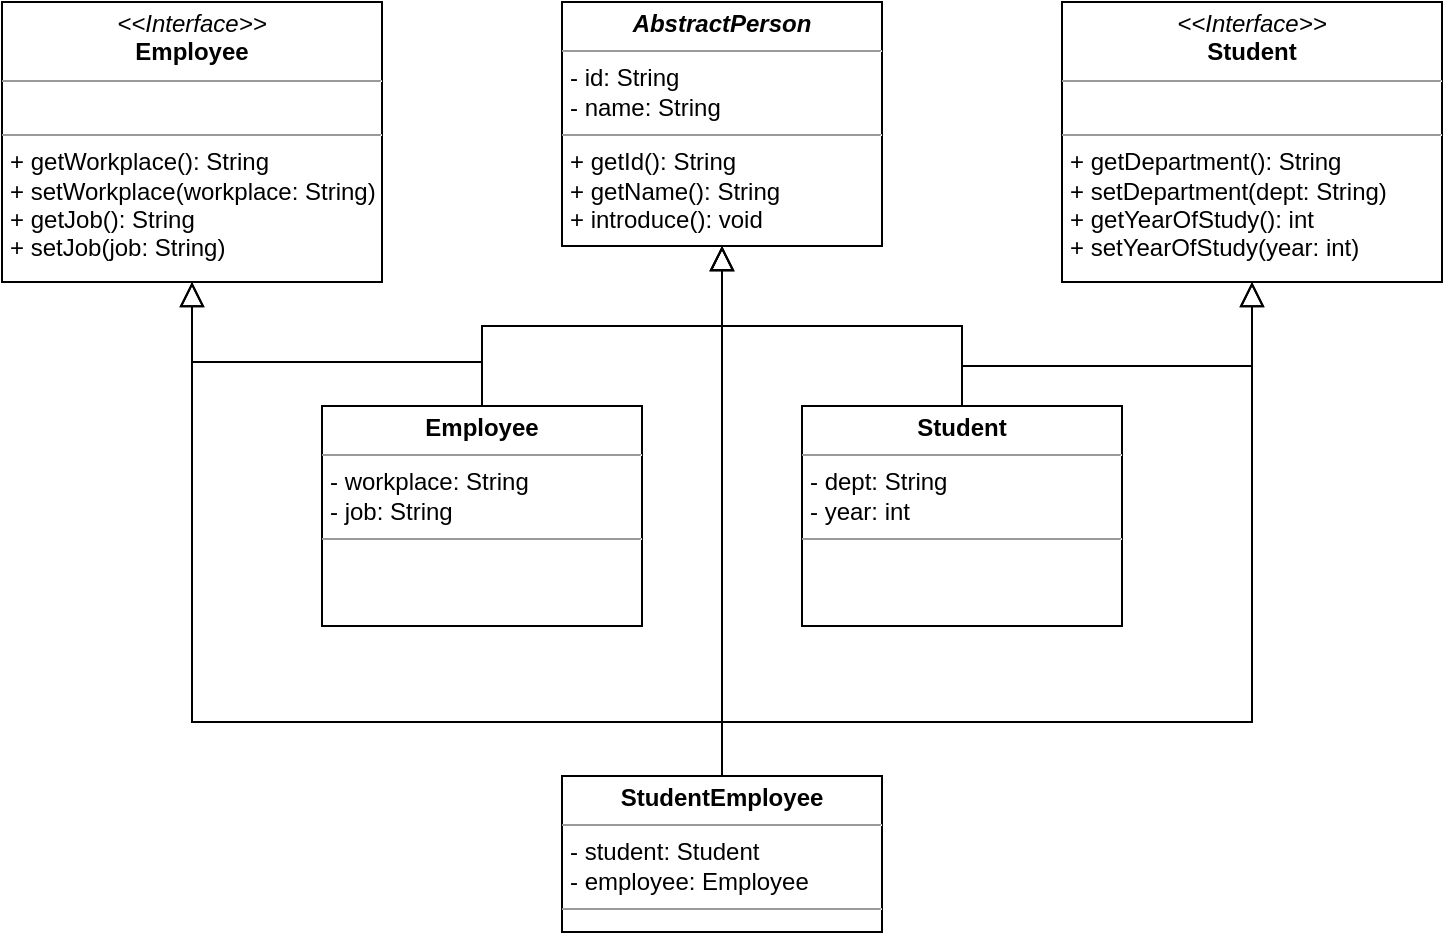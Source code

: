 <mxfile version="13.0.1" type="device"><diagram id="C5RBs43oDa-KdzZeNtuy" name="Page-1"><mxGraphModel dx="1291" dy="592" grid="1" gridSize="10" guides="1" tooltips="1" connect="1" arrows="1" fold="1" page="1" pageScale="1" pageWidth="827" pageHeight="1169" math="0" shadow="0"><root><mxCell id="WIyWlLk6GJQsqaUBKTNV-0"/><mxCell id="WIyWlLk6GJQsqaUBKTNV-1" parent="WIyWlLk6GJQsqaUBKTNV-0"/><mxCell id="zkfFHV4jXpPFQw0GAbJ--12" value="" style="endArrow=block;endSize=10;endFill=0;shadow=0;strokeWidth=1;rounded=0;edgeStyle=elbowEdgeStyle;elbow=vertical;entryX=0.5;entryY=1;entryDx=0;entryDy=0;exitX=0.5;exitY=0;exitDx=0;exitDy=0;" parent="WIyWlLk6GJQsqaUBKTNV-1" source="gMh-0B4LjTLEWLNNh64F-3" target="gMh-0B4LjTLEWLNNh64F-2" edge="1"><mxGeometry width="160" relative="1" as="geometry"><mxPoint x="290" y="362" as="sourcePoint"/><mxPoint x="460" y="260" as="targetPoint"/></mxGeometry></mxCell><mxCell id="zkfFHV4jXpPFQw0GAbJ--16" value="" style="endArrow=block;endSize=10;endFill=0;shadow=0;strokeWidth=1;rounded=0;edgeStyle=elbowEdgeStyle;elbow=vertical;entryX=0.5;entryY=1;entryDx=0;entryDy=0;exitX=0.5;exitY=0;exitDx=0;exitDy=0;" parent="WIyWlLk6GJQsqaUBKTNV-1" source="gMh-0B4LjTLEWLNNh64F-4" target="gMh-0B4LjTLEWLNNh64F-2" edge="1"><mxGeometry width="160" relative="1" as="geometry"><mxPoint x="570" y="362" as="sourcePoint"/><mxPoint x="460" y="260" as="targetPoint"/></mxGeometry></mxCell><mxCell id="gMh-0B4LjTLEWLNNh64F-1" value="&lt;p style=&quot;margin: 0px ; margin-top: 4px ; text-align: center&quot;&gt;&lt;i&gt;&amp;lt;&amp;lt;Interface&amp;gt;&amp;gt;&lt;/i&gt;&lt;br&gt;&lt;b&gt;Student&lt;/b&gt;&lt;/p&gt;&lt;hr size=&quot;1&quot;&gt;&lt;p style=&quot;margin: 0px ; margin-left: 4px&quot;&gt;&lt;br&gt;&lt;/p&gt;&lt;hr size=&quot;1&quot;&gt;&lt;p style=&quot;margin: 0px ; margin-left: 4px&quot;&gt;+ getDepartment(): String&lt;/p&gt;&lt;p style=&quot;margin: 0px ; margin-left: 4px&quot;&gt;+ setDepartment(dept: String)&lt;br&gt;+ getYearOfStudy(): int&lt;/p&gt;&lt;p style=&quot;margin: 0px ; margin-left: 4px&quot;&gt;+ setYearOfStudy(year: int)&lt;/p&gt;" style="verticalAlign=top;align=left;overflow=fill;fontSize=12;fontFamily=Helvetica;html=1;" vertex="1" parent="WIyWlLk6GJQsqaUBKTNV-1"><mxGeometry x="570" y="120" width="190" height="140" as="geometry"/></mxCell><mxCell id="gMh-0B4LjTLEWLNNh64F-2" value="&lt;p style=&quot;margin: 0px ; margin-top: 4px ; text-align: center&quot;&gt;&lt;span style=&quot;font-style: italic&quot;&gt;&lt;b&gt;AbstractPerson&lt;/b&gt;&lt;/span&gt;&lt;br&gt;&lt;/p&gt;&lt;hr size=&quot;1&quot;&gt;&lt;p style=&quot;margin: 0px ; margin-left: 4px&quot;&gt;- id: String&lt;br&gt;&lt;/p&gt;&lt;p style=&quot;margin: 0px ; margin-left: 4px&quot;&gt;- name: String&lt;/p&gt;&lt;hr size=&quot;1&quot;&gt;&lt;p style=&quot;margin: 0px ; margin-left: 4px&quot;&gt;+ getId(): String&lt;br&gt;&lt;/p&gt;&lt;p style=&quot;margin: 0px ; margin-left: 4px&quot;&gt;+ getName(): String&lt;br&gt;&lt;/p&gt;&lt;p style=&quot;margin: 0px ; margin-left: 4px&quot;&gt;+ introduce(): void&lt;/p&gt;" style="verticalAlign=top;align=left;overflow=fill;fontSize=12;fontFamily=Helvetica;html=1;" vertex="1" parent="WIyWlLk6GJQsqaUBKTNV-1"><mxGeometry x="320" y="120" width="160" height="122" as="geometry"/></mxCell><mxCell id="gMh-0B4LjTLEWLNNh64F-3" value="&lt;p style=&quot;margin: 0px ; margin-top: 4px ; text-align: center&quot;&gt;&lt;b&gt;Employee&lt;/b&gt;&lt;/p&gt;&lt;hr size=&quot;1&quot;&gt;&lt;p style=&quot;margin: 0px ; margin-left: 4px&quot;&gt;- workplace: String&lt;/p&gt;&lt;p style=&quot;margin: 0px ; margin-left: 4px&quot;&gt;- job: String&lt;/p&gt;&lt;hr size=&quot;1&quot;&gt;&lt;p style=&quot;margin: 0px ; margin-left: 4px&quot;&gt;&lt;br&gt;&lt;/p&gt;" style="verticalAlign=top;align=left;overflow=fill;fontSize=12;fontFamily=Helvetica;html=1;" vertex="1" parent="WIyWlLk6GJQsqaUBKTNV-1"><mxGeometry x="200" y="322" width="160" height="110" as="geometry"/></mxCell><mxCell id="gMh-0B4LjTLEWLNNh64F-4" value="&lt;p style=&quot;margin: 0px ; margin-top: 4px ; text-align: center&quot;&gt;&lt;b&gt;Student&lt;/b&gt;&lt;/p&gt;&lt;hr size=&quot;1&quot;&gt;&lt;p style=&quot;margin: 0px ; margin-left: 4px&quot;&gt;- dept: String&lt;/p&gt;&lt;p style=&quot;margin: 0px ; margin-left: 4px&quot;&gt;- year: int&lt;/p&gt;&lt;hr size=&quot;1&quot;&gt;&lt;p style=&quot;margin: 0px ; margin-left: 4px&quot;&gt;&lt;br&gt;&lt;/p&gt;" style="verticalAlign=top;align=left;overflow=fill;fontSize=12;fontFamily=Helvetica;html=1;" vertex="1" parent="WIyWlLk6GJQsqaUBKTNV-1"><mxGeometry x="440" y="322" width="160" height="110" as="geometry"/></mxCell><mxCell id="gMh-0B4LjTLEWLNNh64F-5" value="" style="endArrow=block;endSize=10;endFill=0;shadow=0;strokeWidth=1;rounded=0;edgeStyle=elbowEdgeStyle;elbow=vertical;entryX=0.5;entryY=1;entryDx=0;entryDy=0;exitX=0.5;exitY=0;exitDx=0;exitDy=0;" edge="1" parent="WIyWlLk6GJQsqaUBKTNV-1" source="gMh-0B4LjTLEWLNNh64F-4" target="gMh-0B4LjTLEWLNNh64F-1"><mxGeometry width="160" relative="1" as="geometry"><mxPoint x="500" y="332" as="sourcePoint"/><mxPoint x="410" y="252" as="targetPoint"/><Array as="points"><mxPoint x="550" y="302"/><mxPoint x="550" y="282"/></Array></mxGeometry></mxCell><mxCell id="gMh-0B4LjTLEWLNNh64F-6" value="&lt;p style=&quot;margin: 0px ; margin-top: 4px ; text-align: center&quot;&gt;&lt;b&gt;StudentEmployee&lt;/b&gt;&lt;/p&gt;&lt;hr size=&quot;1&quot;&gt;&lt;p style=&quot;margin: 0px 0px 0px 4px&quot;&gt;- student: Student&lt;/p&gt;&lt;p style=&quot;margin: 0px 0px 0px 4px&quot;&gt;- employee: Employee&lt;/p&gt;&lt;hr size=&quot;1&quot;&gt;&lt;p style=&quot;margin: 0px ; margin-left: 4px&quot;&gt;&lt;br&gt;&lt;/p&gt;" style="verticalAlign=top;align=left;overflow=fill;fontSize=12;fontFamily=Helvetica;html=1;" vertex="1" parent="WIyWlLk6GJQsqaUBKTNV-1"><mxGeometry x="320" y="507" width="160" height="78" as="geometry"/></mxCell><mxCell id="gMh-0B4LjTLEWLNNh64F-7" value="" style="endArrow=block;endSize=10;endFill=0;shadow=0;strokeWidth=1;rounded=0;edgeStyle=elbowEdgeStyle;elbow=vertical;entryX=0.5;entryY=1;entryDx=0;entryDy=0;exitX=0.5;exitY=0;exitDx=0;exitDy=0;" edge="1" parent="WIyWlLk6GJQsqaUBKTNV-1" source="gMh-0B4LjTLEWLNNh64F-6" target="gMh-0B4LjTLEWLNNh64F-8"><mxGeometry width="160" relative="1" as="geometry"><mxPoint x="320" y="332" as="sourcePoint"/><mxPoint x="410" y="252" as="targetPoint"/><Array as="points"><mxPoint x="320" y="480"/><mxPoint x="270" y="460"/><mxPoint x="200" y="450"/></Array></mxGeometry></mxCell><mxCell id="gMh-0B4LjTLEWLNNh64F-8" value="&lt;p style=&quot;margin: 0px ; margin-top: 4px ; text-align: center&quot;&gt;&lt;i&gt;&amp;lt;&amp;lt;Interface&amp;gt;&amp;gt;&lt;/i&gt;&lt;br&gt;&lt;b&gt;Employee&lt;/b&gt;&lt;/p&gt;&lt;hr size=&quot;1&quot;&gt;&lt;p style=&quot;margin: 0px ; margin-left: 4px&quot;&gt;&lt;br&gt;&lt;/p&gt;&lt;hr size=&quot;1&quot;&gt;&lt;p style=&quot;margin: 0px 0px 0px 4px&quot;&gt;+ getWorkplace(): String&lt;/p&gt;&lt;p style=&quot;margin: 0px 0px 0px 4px&quot;&gt;+ setWorkplace(workplace: String)&lt;/p&gt;&lt;p style=&quot;margin: 0px 0px 0px 4px&quot;&gt;+ getJob(): String&lt;/p&gt;&lt;p style=&quot;margin: 0px 0px 0px 4px&quot;&gt;+ setJob(job: String)&lt;/p&gt;" style="verticalAlign=top;align=left;overflow=fill;fontSize=12;fontFamily=Helvetica;html=1;" vertex="1" parent="WIyWlLk6GJQsqaUBKTNV-1"><mxGeometry x="40" y="120" width="190" height="140" as="geometry"/></mxCell><mxCell id="gMh-0B4LjTLEWLNNh64F-9" value="" style="endArrow=block;endSize=10;endFill=0;shadow=0;strokeWidth=1;rounded=0;edgeStyle=elbowEdgeStyle;elbow=vertical;entryX=0.5;entryY=1;entryDx=0;entryDy=0;exitX=0.5;exitY=0;exitDx=0;exitDy=0;" edge="1" parent="WIyWlLk6GJQsqaUBKTNV-1" source="gMh-0B4LjTLEWLNNh64F-3" target="gMh-0B4LjTLEWLNNh64F-8"><mxGeometry width="160" relative="1" as="geometry"><mxPoint x="500" y="332" as="sourcePoint"/><mxPoint x="625" y="270" as="targetPoint"/><Array as="points"><mxPoint x="260" y="300"/><mxPoint x="240" y="290"/><mxPoint x="560" y="292"/></Array></mxGeometry></mxCell><mxCell id="gMh-0B4LjTLEWLNNh64F-10" value="" style="endArrow=block;endSize=10;endFill=0;shadow=0;strokeWidth=1;rounded=0;edgeStyle=elbowEdgeStyle;elbow=vertical;exitX=0.5;exitY=0;exitDx=0;exitDy=0;entryX=0.5;entryY=1;entryDx=0;entryDy=0;" edge="1" parent="WIyWlLk6GJQsqaUBKTNV-1" source="gMh-0B4LjTLEWLNNh64F-6" target="gMh-0B4LjTLEWLNNh64F-1"><mxGeometry width="160" relative="1" as="geometry"><mxPoint x="560" y="510" as="sourcePoint"/><mxPoint x="620" y="260" as="targetPoint"/><Array as="points"><mxPoint x="480" y="480"/><mxPoint x="615" y="460"/><mxPoint x="280" y="470"/><mxPoint x="210" y="460"/></Array></mxGeometry></mxCell><mxCell id="gMh-0B4LjTLEWLNNh64F-11" value="" style="endArrow=block;endSize=10;endFill=0;shadow=0;strokeWidth=1;rounded=0;edgeStyle=elbowEdgeStyle;elbow=vertical;entryX=0.5;entryY=1;entryDx=0;entryDy=0;exitX=0.5;exitY=0;exitDx=0;exitDy=0;" edge="1" parent="WIyWlLk6GJQsqaUBKTNV-1" source="gMh-0B4LjTLEWLNNh64F-6" target="gMh-0B4LjTLEWLNNh64F-2"><mxGeometry width="160" relative="1" as="geometry"><mxPoint x="500" y="332" as="sourcePoint"/><mxPoint x="410" y="252" as="targetPoint"/></mxGeometry></mxCell></root></mxGraphModel></diagram></mxfile>